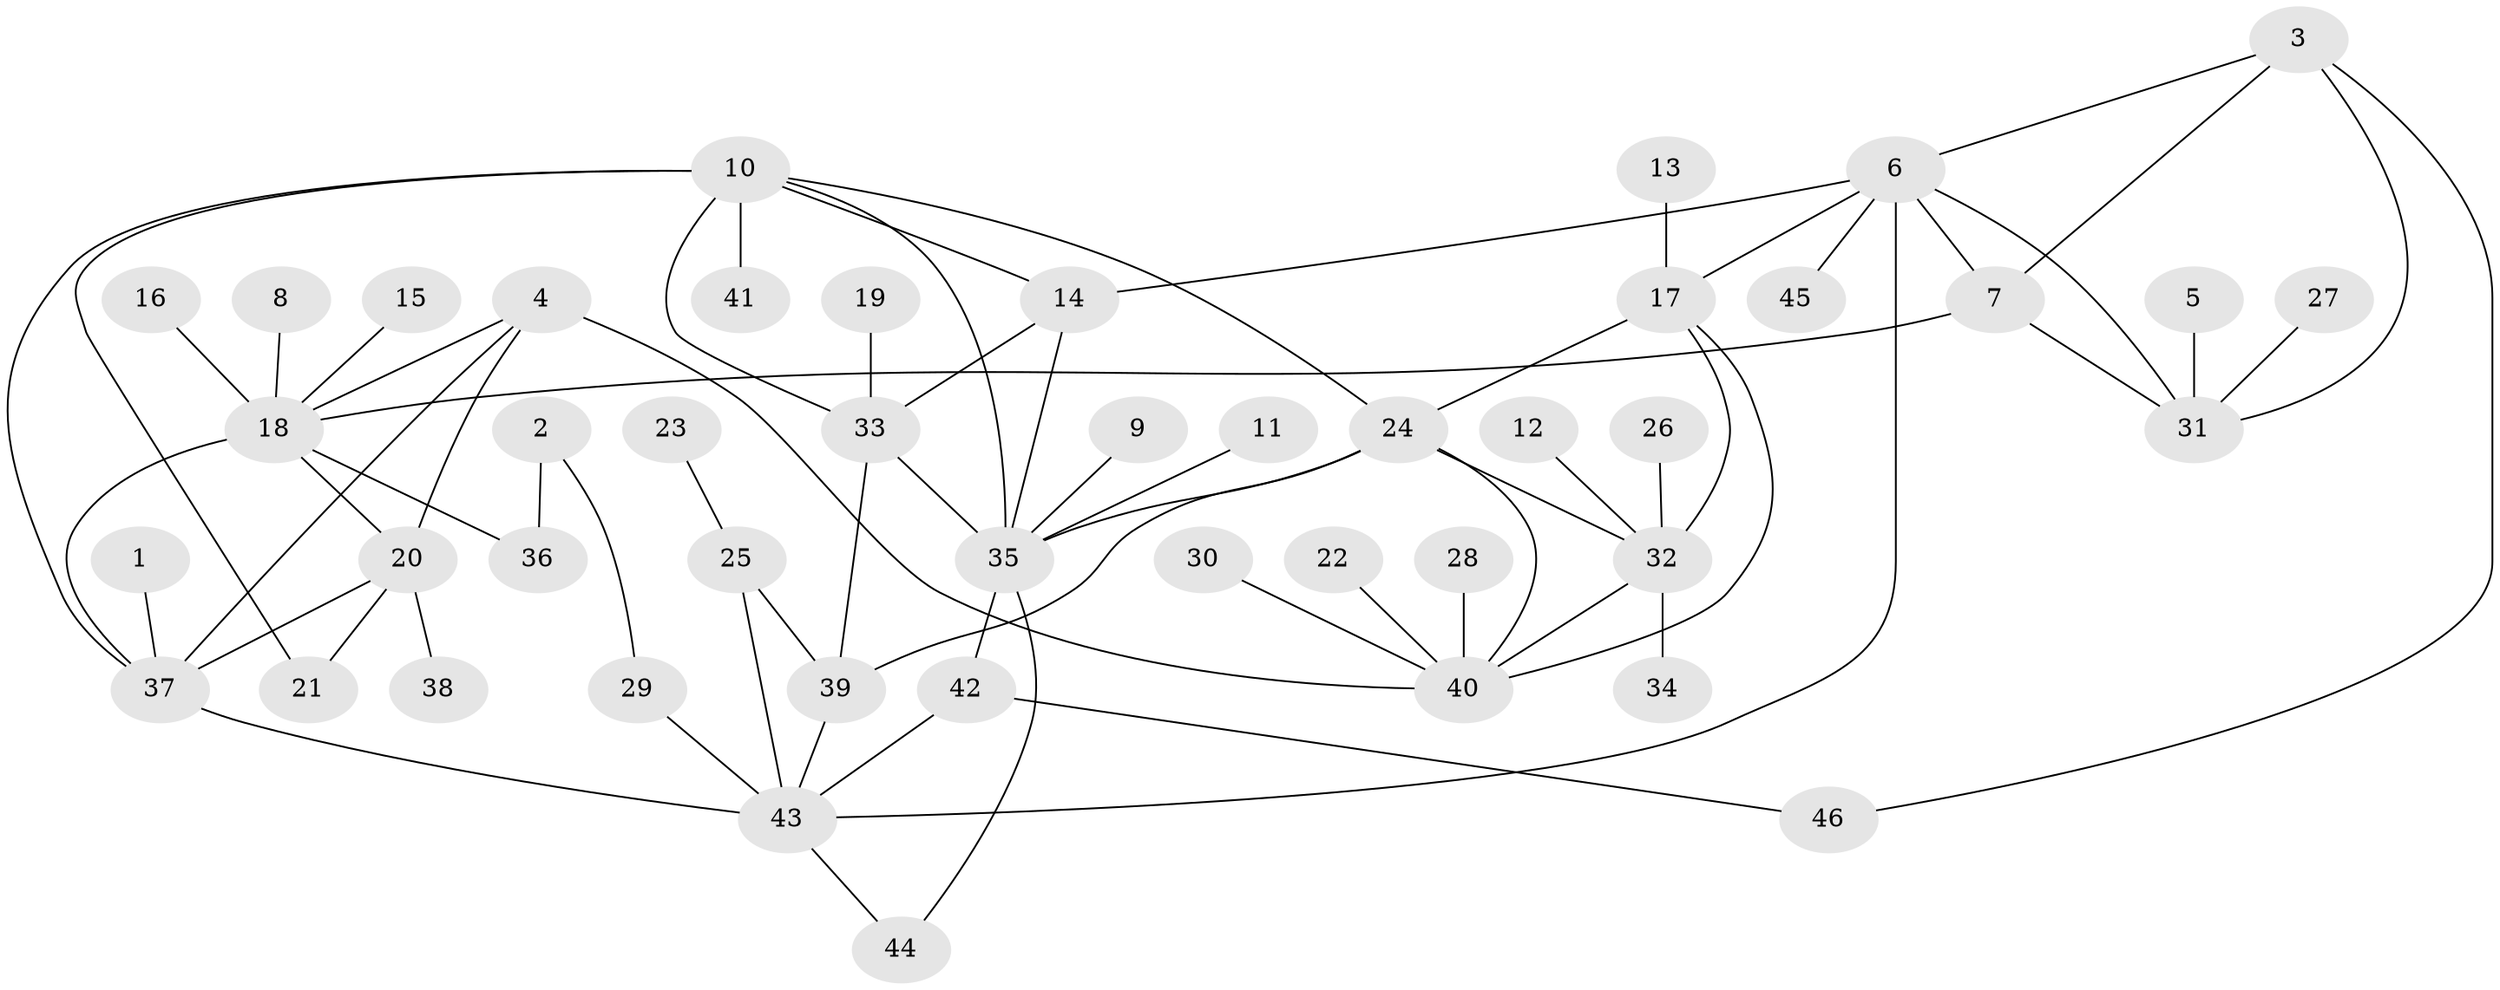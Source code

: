 // original degree distribution, {9: 0.03260869565217391, 8: 0.021739130434782608, 7: 0.043478260869565216, 5: 0.043478260869565216, 10: 0.03260869565217391, 6: 0.021739130434782608, 4: 0.043478260869565216, 1: 0.6086956521739131, 2: 0.11956521739130435, 3: 0.03260869565217391}
// Generated by graph-tools (version 1.1) at 2025/02/03/09/25 03:02:49]
// undirected, 46 vertices, 70 edges
graph export_dot {
graph [start="1"]
  node [color=gray90,style=filled];
  1;
  2;
  3;
  4;
  5;
  6;
  7;
  8;
  9;
  10;
  11;
  12;
  13;
  14;
  15;
  16;
  17;
  18;
  19;
  20;
  21;
  22;
  23;
  24;
  25;
  26;
  27;
  28;
  29;
  30;
  31;
  32;
  33;
  34;
  35;
  36;
  37;
  38;
  39;
  40;
  41;
  42;
  43;
  44;
  45;
  46;
  1 -- 37 [weight=1.0];
  2 -- 29 [weight=1.0];
  2 -- 36 [weight=1.0];
  3 -- 6 [weight=1.0];
  3 -- 7 [weight=1.0];
  3 -- 31 [weight=1.0];
  3 -- 46 [weight=1.0];
  4 -- 18 [weight=1.0];
  4 -- 20 [weight=1.0];
  4 -- 37 [weight=1.0];
  4 -- 40 [weight=1.0];
  5 -- 31 [weight=1.0];
  6 -- 7 [weight=1.0];
  6 -- 14 [weight=1.0];
  6 -- 17 [weight=1.0];
  6 -- 31 [weight=1.0];
  6 -- 43 [weight=1.0];
  6 -- 45 [weight=1.0];
  7 -- 18 [weight=1.0];
  7 -- 31 [weight=1.0];
  8 -- 18 [weight=1.0];
  9 -- 35 [weight=1.0];
  10 -- 14 [weight=1.0];
  10 -- 21 [weight=1.0];
  10 -- 24 [weight=1.0];
  10 -- 33 [weight=1.0];
  10 -- 35 [weight=1.0];
  10 -- 37 [weight=1.0];
  10 -- 41 [weight=1.0];
  11 -- 35 [weight=1.0];
  12 -- 32 [weight=1.0];
  13 -- 17 [weight=1.0];
  14 -- 33 [weight=1.0];
  14 -- 35 [weight=1.0];
  15 -- 18 [weight=1.0];
  16 -- 18 [weight=1.0];
  17 -- 24 [weight=1.0];
  17 -- 32 [weight=1.0];
  17 -- 40 [weight=1.0];
  18 -- 20 [weight=1.0];
  18 -- 36 [weight=1.0];
  18 -- 37 [weight=1.0];
  19 -- 33 [weight=1.0];
  20 -- 21 [weight=1.0];
  20 -- 37 [weight=1.0];
  20 -- 38 [weight=1.0];
  22 -- 40 [weight=1.0];
  23 -- 25 [weight=1.0];
  24 -- 32 [weight=1.0];
  24 -- 35 [weight=1.0];
  24 -- 39 [weight=1.0];
  24 -- 40 [weight=1.0];
  25 -- 39 [weight=2.0];
  25 -- 43 [weight=2.0];
  26 -- 32 [weight=1.0];
  27 -- 31 [weight=1.0];
  28 -- 40 [weight=1.0];
  29 -- 43 [weight=1.0];
  30 -- 40 [weight=1.0];
  32 -- 34 [weight=1.0];
  32 -- 40 [weight=1.0];
  33 -- 35 [weight=1.0];
  33 -- 39 [weight=1.0];
  35 -- 42 [weight=1.0];
  35 -- 44 [weight=1.0];
  37 -- 43 [weight=1.0];
  39 -- 43 [weight=1.0];
  42 -- 43 [weight=1.0];
  42 -- 46 [weight=1.0];
  43 -- 44 [weight=1.0];
}
